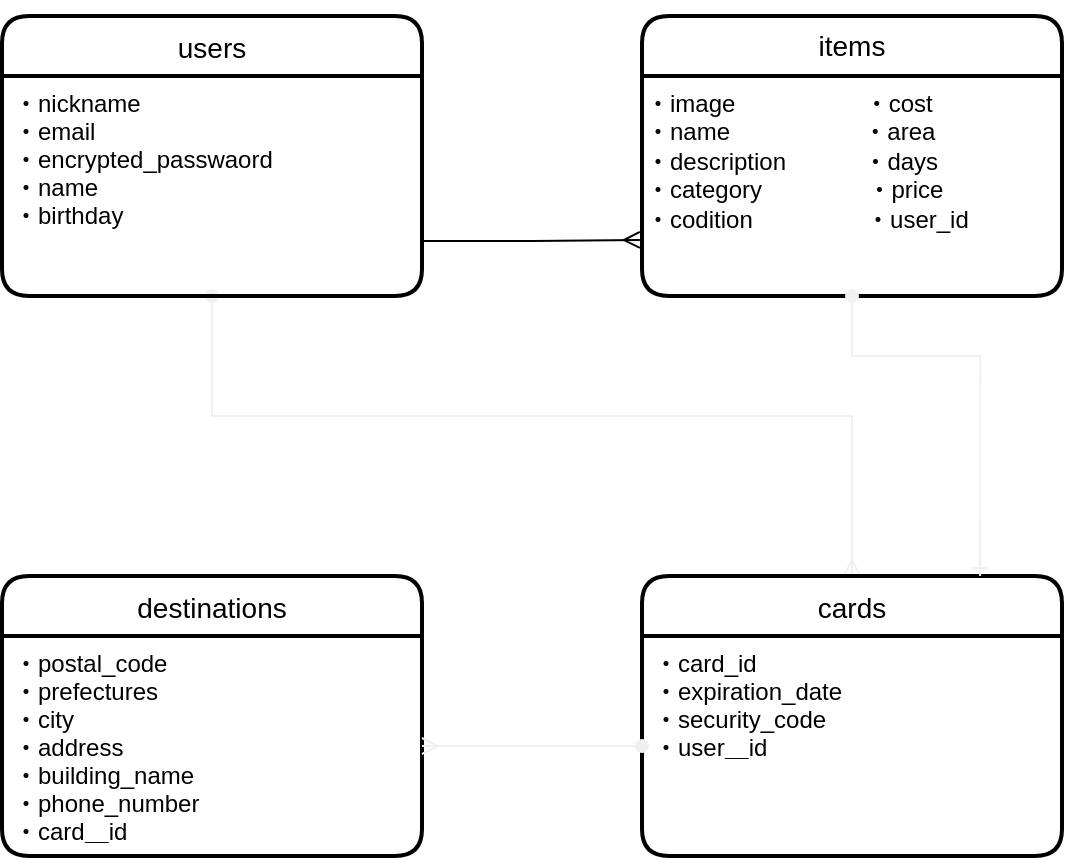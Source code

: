 <mxfile version="14.2.4" type="embed">
    <diagram id="s6TCMzDZWldPsvjjaekv" name="ページ1">
        <mxGraphModel dx="604" dy="526" grid="1" gridSize="10" guides="1" tooltips="1" connect="1" arrows="1" fold="1" page="1" pageScale="1" pageWidth="850" pageHeight="1100" math="0" shadow="0">
            <root>
                <mxCell id="0"/>
                <mxCell id="1" parent="0"/>
                <mxCell id="8" style="edgeStyle=orthogonalEdgeStyle;rounded=0;orthogonalLoop=1;jettySize=auto;html=1;exitX=0.5;exitY=0;exitDx=0;exitDy=0;entryX=0.5;entryY=0;entryDx=0;entryDy=0;" edge="1" parent="1" source="2" target="2">
                    <mxGeometry relative="1" as="geometry">
                        <mxPoint x="140" y="200" as="targetPoint"/>
                    </mxGeometry>
                </mxCell>
                <mxCell id="28" style="edgeStyle=orthogonalEdgeStyle;rounded=0;orthogonalLoop=1;jettySize=auto;html=1;startArrow=oval;startFill=1;endArrow=ERmany;endFill=0;strokeColor=#f0f0f0;entryX=0.5;entryY=0;entryDx=0;entryDy=0;" edge="1" parent="1" source="2" target="6">
                    <mxGeometry relative="1" as="geometry">
                        <mxPoint x="459" y="420" as="targetPoint"/>
                        <Array as="points">
                            <mxPoint x="145" y="400"/>
                            <mxPoint x="465" y="400"/>
                        </Array>
                    </mxGeometry>
                </mxCell>
                <mxCell id="2" value="users" style="swimlane;childLayout=stackLayout;horizontal=1;startSize=30;horizontalStack=0;rounded=1;fontSize=14;fontStyle=0;strokeWidth=2;resizeParent=0;resizeLast=1;shadow=0;dashed=0;align=center;" vertex="1" parent="1">
                    <mxGeometry x="40" y="200" width="210" height="140" as="geometry"/>
                </mxCell>
                <mxCell id="10" value="・nickname&#10;・email&#10;・encrypted_passwaord&#10;・name&#10;・birthday" style="align=left;strokeColor=none;fillColor=none;spacingLeft=4;fontSize=12;verticalAlign=top;resizable=0;rotatable=0;part=1;" vertex="1" parent="2">
                    <mxGeometry y="30" width="210" height="110" as="geometry"/>
                </mxCell>
                <mxCell id="4" value="items" style="swimlane;childLayout=stackLayout;horizontal=1;startSize=30;horizontalStack=0;rounded=1;fontSize=14;fontStyle=0;strokeWidth=2;resizeParent=0;resizeLast=1;shadow=0;dashed=0;align=center;verticalAlign=top;" vertex="1" parent="1">
                    <mxGeometry x="360" y="200" width="210" height="140" as="geometry"/>
                </mxCell>
                <mxCell id="20" value="・image　　　　&amp;nbsp; &amp;nbsp; &amp;nbsp;・cost&lt;br&gt;・name　　　　　&amp;nbsp; ・area&lt;br&gt;・description　&amp;nbsp; &amp;nbsp; &amp;nbsp; &amp;nbsp; ・days&lt;br&gt;・category　　　&amp;nbsp; &amp;nbsp; &amp;nbsp;・price&lt;br&gt;・codition&amp;nbsp; &amp;nbsp; &amp;nbsp; &amp;nbsp; &amp;nbsp; &amp;nbsp; &amp;nbsp; &amp;nbsp; &amp;nbsp;・user_id" style="text;html=1;align=left;verticalAlign=top;resizable=0;points=[];autosize=1;" vertex="1" parent="4">
                    <mxGeometry y="30" width="210" height="110" as="geometry"/>
                </mxCell>
                <mxCell id="6" value="cards" style="swimlane;childLayout=stackLayout;horizontal=1;startSize=30;horizontalStack=0;rounded=1;fontSize=14;fontStyle=0;strokeWidth=2;resizeParent=0;resizeLast=1;shadow=0;dashed=0;align=center;" vertex="1" parent="1">
                    <mxGeometry x="360" y="480" width="210" height="140" as="geometry"/>
                </mxCell>
                <mxCell id="7" value="・card_id　　         &#10;・expiration_date &#10;・security_code　  &#10;・user＿id　           &#10;　　　　　　　　   &#10;　　　　　　　　   " style="align=left;strokeColor=none;fillColor=none;spacingLeft=4;fontSize=12;verticalAlign=top;resizable=0;rotatable=0;part=1;" vertex="1" parent="6">
                    <mxGeometry y="30" width="210" height="110" as="geometry"/>
                </mxCell>
                <mxCell id="22" style="edgeStyle=orthogonalEdgeStyle;rounded=0;orthogonalLoop=1;jettySize=auto;html=1;exitX=1;exitY=0.75;exitDx=0;exitDy=0;entryX=-0.005;entryY=0.745;entryDx=0;entryDy=0;entryPerimeter=0;endArrow=ERmany;endFill=0;" edge="1" parent="1" source="10" target="20">
                    <mxGeometry relative="1" as="geometry"/>
                </mxCell>
                <mxCell id="36" value="destinations" style="swimlane;childLayout=stackLayout;horizontal=1;startSize=30;horizontalStack=0;rounded=1;fontSize=14;fontStyle=0;strokeWidth=2;resizeParent=0;resizeLast=1;shadow=0;dashed=0;align=center;" vertex="1" parent="1">
                    <mxGeometry x="40" y="480" width="210" height="140" as="geometry"/>
                </mxCell>
                <mxCell id="38" value="・postal_code&#10;・prefectures&#10;・city&#10;・address&#10;・building_name&#10;・phone_number&#10;・card＿id" style="align=left;strokeColor=none;fillColor=none;spacingLeft=4;fontSize=12;verticalAlign=top;resizable=0;rotatable=0;part=1;" vertex="1" parent="36">
                    <mxGeometry y="30" width="210" height="110" as="geometry"/>
                </mxCell>
                <mxCell id="40" style="edgeStyle=orthogonalEdgeStyle;rounded=0;orthogonalLoop=1;jettySize=auto;html=1;entryX=1;entryY=0.5;entryDx=0;entryDy=0;startArrow=oval;startFill=1;endArrow=ERmany;endFill=0;strokeColor=#f0f0f0;" edge="1" parent="1" source="7" target="38">
                    <mxGeometry relative="1" as="geometry"/>
                </mxCell>
                <mxCell id="41" style="edgeStyle=orthogonalEdgeStyle;rounded=0;orthogonalLoop=1;jettySize=auto;html=1;entryX=0.805;entryY=0;entryDx=0;entryDy=0;entryPerimeter=0;startArrow=oval;startFill=1;endArrow=ERone;endFill=0;strokeColor=#f0f0f0;" edge="1" parent="1" source="20" target="6">
                    <mxGeometry relative="1" as="geometry">
                        <Array as="points">
                            <mxPoint x="465" y="370"/>
                            <mxPoint x="529" y="370"/>
                        </Array>
                    </mxGeometry>
                </mxCell>
            </root>
        </mxGraphModel>
    </diagram>
</mxfile>